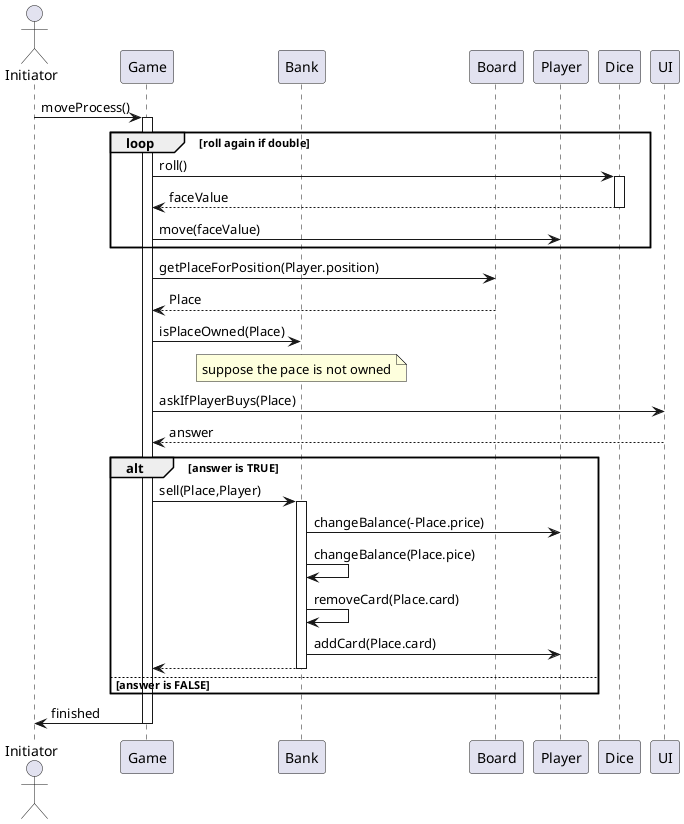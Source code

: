 @startuml
actor Initiator

participant Game 
participant Bank 
participant Board 
participant Player 
participant Dice 

Initiator -> Game: moveProcess()
activate Game
loop roll again if double
    Game -> Dice:roll()
    activate Dice
    return faceValue
    deactivate Dice
    Game -> Player : move(faceValue) 
end
Game -> Board: getPlaceForPosition(Player.position)
return Place
Game -> Bank: isPlaceOwned(Place)
note over Bank
suppose the pace is not owned
endnote
Game -> UI : askIfPlayerBuys(Place)
return answer
alt answer is TRUE
Game->Bank:sell(Place,Player)
activate Bank
Bank -> Player : changeBalance(-Place.price)
Bank -> Bank : changeBalance(Place.pice)
Bank -> Bank : removeCard(Place.card)
Bank->Player : addCard(Place.card)
return
deactivate Bank


else answer is FALSE
end

Game -> Initiator: finished 
deactivate Game
@enduml